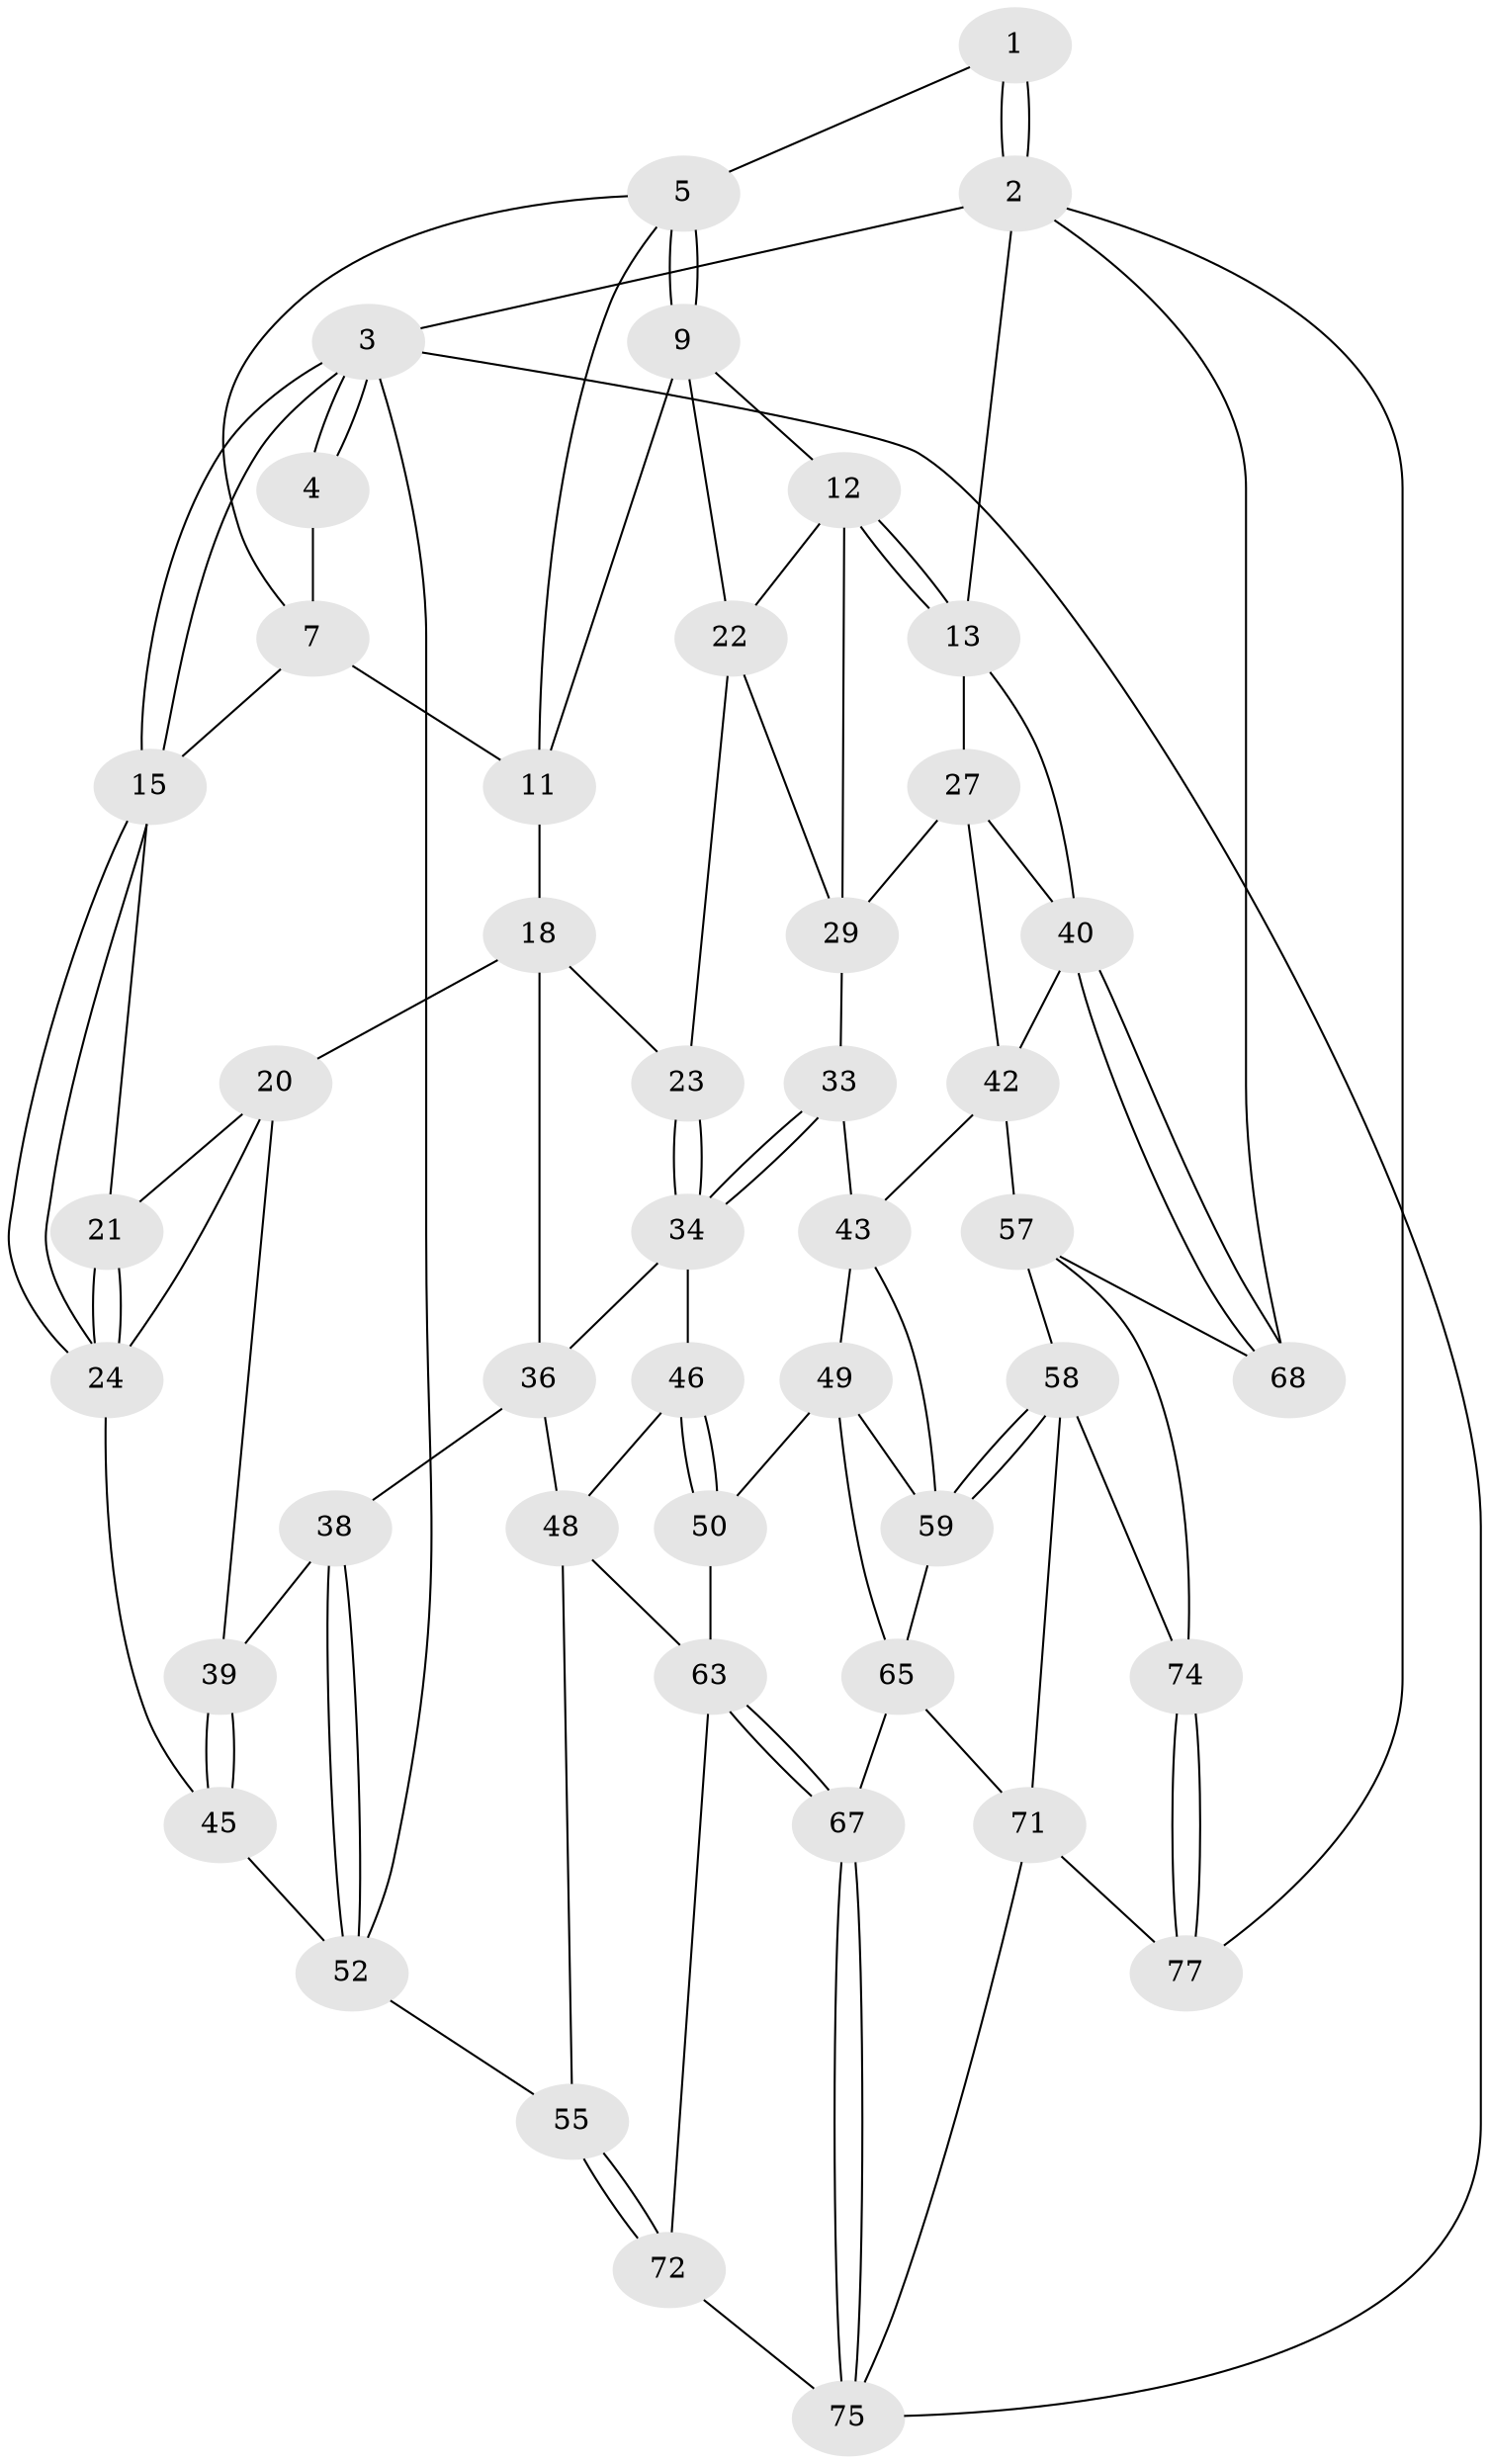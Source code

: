 // original degree distribution, {3: 0.02564102564102564, 6: 0.23076923076923078, 4: 0.2564102564102564, 5: 0.48717948717948717}
// Generated by graph-tools (version 1.1) at 2025/11/02/27/25 16:11:55]
// undirected, 46 vertices, 102 edges
graph export_dot {
graph [start="1"]
  node [color=gray90,style=filled];
  1 [pos="+0.5944506908161866+0"];
  2 [pos="+1+0",super="+73"];
  3 [pos="+0+0",super="+56"];
  4 [pos="+0.3686241240852746+0"];
  5 [pos="+0.6077742898868894+0",super="+6"];
  7 [pos="+0.3523139399310011+0.15476550580011508",super="+8"];
  9 [pos="+0.7182919020350712+0.14055181006116574",super="+10"];
  11 [pos="+0.4973276262966118+0.16741589949538976",super="+17"];
  12 [pos="+0.7743241806406655+0.18045973768482426",super="+25"];
  13 [pos="+0.9632795285081909+0.21524630325465052",super="+14"];
  15 [pos="+0+0",super="+16"];
  18 [pos="+0.3434131874586513+0.2916830762334445",super="+19"];
  20 [pos="+0.16247155948947894+0.26436281966311787",super="+30"];
  21 [pos="+0.1493482156429753+0.2092430396018274"];
  22 [pos="+0.5349752570203342+0.2958824641752236",super="+26"];
  23 [pos="+0.48060036025797265+0.3118976223423062"];
  24 [pos="+0+0.18475722903487507",super="+31"];
  27 [pos="+0.8685235206986338+0.38789009197014956",super="+28"];
  29 [pos="+0.7311989768174344+0.441934092719372",super="+32"];
  33 [pos="+0.5398253696101868+0.5095344015648902"];
  34 [pos="+0.47714932638232244+0.4749599841688968",super="+35"];
  36 [pos="+0.3182771636004083+0.42734539519359444",super="+37"];
  38 [pos="+0.2116563076690375+0.4850327583202586"];
  39 [pos="+0.1521890975133148+0.4533124671016273"];
  40 [pos="+1+0.59093087978806",super="+41"];
  42 [pos="+0.766973011875813+0.48671931196928386",super="+51"];
  43 [pos="+0.7070108610100452+0.568142217070153",super="+44"];
  45 [pos="+0+0.6198692422041262"];
  46 [pos="+0.38356282049133866+0.5354655946491569",super="+47"];
  48 [pos="+0.27323486974786354+0.6087085491746342",super="+54"];
  49 [pos="+0.5244781384203132+0.624898839443313",super="+62"];
  50 [pos="+0.4827129586671318+0.6396410410866542",super="+61"];
  52 [pos="+0.03098310832953063+0.7290773556370869",super="+53"];
  55 [pos="+0.0599329454658989+0.7313853970068467"];
  57 [pos="+0.9101096707641859+0.635247318326659",super="+69"];
  58 [pos="+0.7904312136600078+0.7356413537892228",super="+70"];
  59 [pos="+0.7288809387801523+0.651925656438192",super="+60"];
  63 [pos="+0.3807064573394847+0.7685811298813207",super="+64"];
  65 [pos="+0.5708449694165065+0.6910879264830906",super="+66"];
  67 [pos="+0.3906144249536278+0.7919694253062434"];
  68 [pos="+1+1"];
  71 [pos="+0.6445737305785255+0.8354821408839838",super="+78"];
  72 [pos="+0.23690988597695073+0.8896060120786515"];
  74 [pos="+0.8274572734686502+0.803480311005749"];
  75 [pos="+0.3810178324336517+1",super="+76"];
  77 [pos="+0.961661184897217+1"];
  1 -- 2;
  1 -- 2;
  1 -- 5;
  2 -- 3 [weight=2];
  2 -- 68;
  2 -- 77;
  2 -- 13;
  3 -- 4;
  3 -- 4;
  3 -- 15;
  3 -- 15;
  3 -- 75;
  3 -- 52;
  4 -- 7;
  5 -- 9;
  5 -- 9;
  5 -- 11;
  5 -- 7;
  7 -- 15;
  7 -- 11;
  9 -- 12;
  9 -- 11;
  9 -- 22;
  11 -- 18;
  12 -- 13;
  12 -- 13;
  12 -- 29;
  12 -- 22;
  13 -- 27;
  13 -- 40;
  15 -- 24;
  15 -- 24;
  15 -- 21;
  18 -- 23;
  18 -- 20;
  18 -- 36;
  20 -- 21;
  20 -- 39;
  20 -- 24;
  21 -- 24;
  21 -- 24;
  22 -- 23;
  22 -- 29;
  23 -- 34;
  23 -- 34;
  24 -- 45;
  27 -- 40;
  27 -- 42;
  27 -- 29;
  29 -- 33;
  33 -- 34;
  33 -- 34;
  33 -- 43;
  34 -- 36;
  34 -- 46;
  36 -- 48;
  36 -- 38;
  38 -- 39;
  38 -- 52;
  38 -- 52;
  39 -- 45;
  39 -- 45;
  40 -- 68;
  40 -- 68;
  40 -- 42;
  42 -- 43;
  42 -- 57;
  43 -- 49;
  43 -- 59;
  45 -- 52;
  46 -- 50 [weight=2];
  46 -- 50;
  46 -- 48;
  48 -- 55;
  48 -- 63;
  49 -- 50;
  49 -- 65;
  49 -- 59;
  50 -- 63;
  52 -- 55;
  55 -- 72;
  55 -- 72;
  57 -- 58;
  57 -- 74;
  57 -- 68;
  58 -- 59;
  58 -- 59;
  58 -- 74;
  58 -- 71;
  59 -- 65;
  63 -- 67;
  63 -- 67;
  63 -- 72;
  65 -- 67;
  65 -- 71;
  67 -- 75;
  67 -- 75;
  71 -- 75;
  71 -- 77;
  72 -- 75;
  74 -- 77;
  74 -- 77;
}
